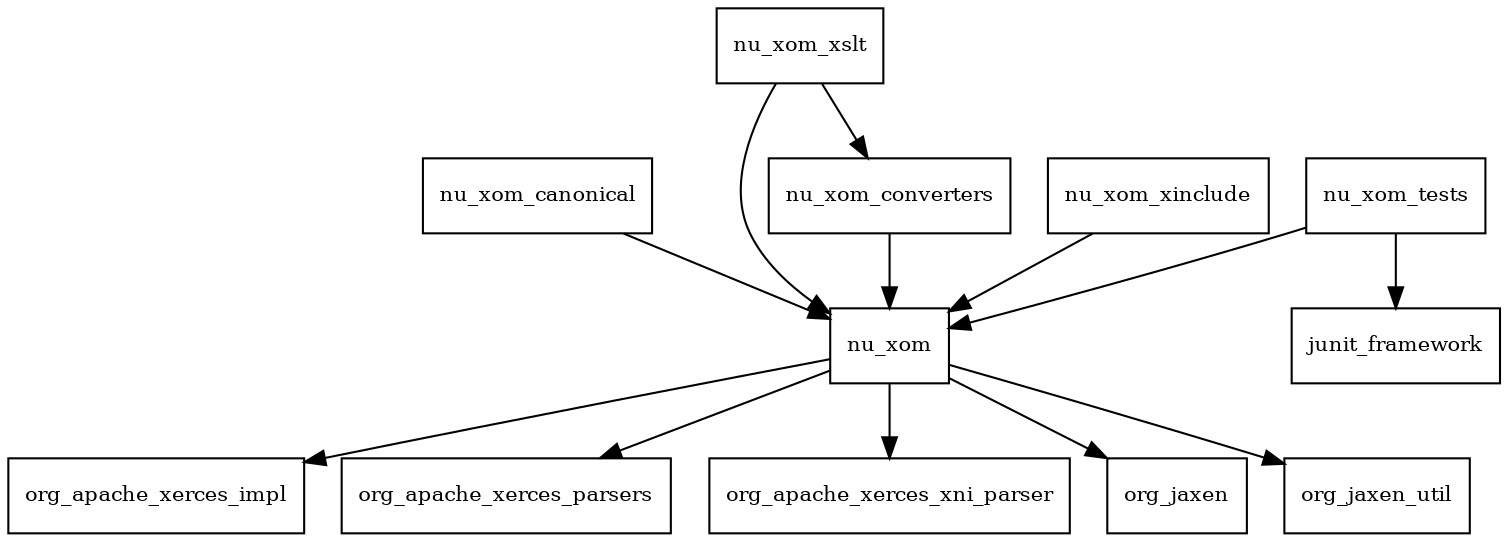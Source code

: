 digraph xom_1_2_7_redhat_4_package_dependencies {
  node [shape = box, fontsize=10.0];
  nu_xom -> org_apache_xerces_impl;
  nu_xom -> org_apache_xerces_parsers;
  nu_xom -> org_apache_xerces_xni_parser;
  nu_xom -> org_jaxen;
  nu_xom -> org_jaxen_util;
  nu_xom_canonical -> nu_xom;
  nu_xom_converters -> nu_xom;
  nu_xom_tests -> junit_framework;
  nu_xom_tests -> nu_xom;
  nu_xom_xinclude -> nu_xom;
  nu_xom_xslt -> nu_xom;
  nu_xom_xslt -> nu_xom_converters;
}

